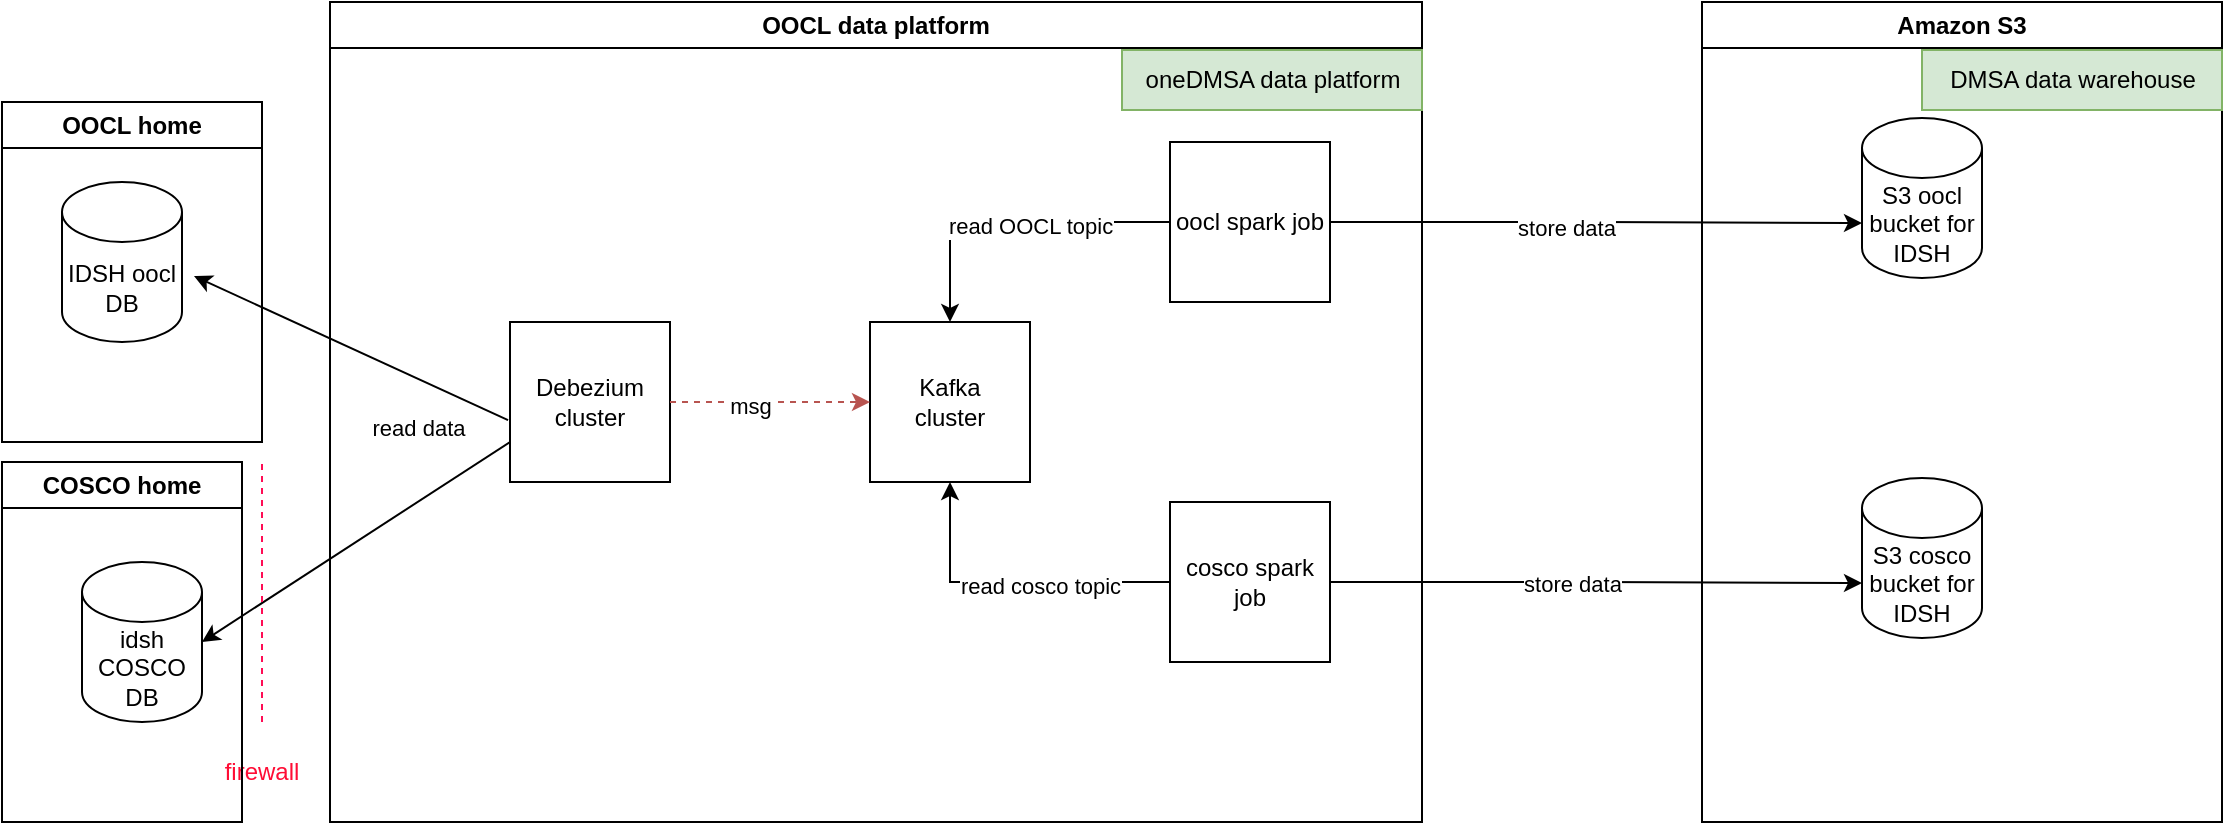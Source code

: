 <mxfile version="21.1.8" type="github">
  <diagram id="C5RBs43oDa-KdzZeNtuy" name="Page-1">
    <mxGraphModel dx="1434" dy="764" grid="1" gridSize="10" guides="1" tooltips="1" connect="1" arrows="1" fold="1" page="1" pageScale="1" pageWidth="827" pageHeight="1169" math="0" shadow="0">
      <root>
        <mxCell id="WIyWlLk6GJQsqaUBKTNV-0" />
        <mxCell id="WIyWlLk6GJQsqaUBKTNV-1" parent="WIyWlLk6GJQsqaUBKTNV-0" />
        <mxCell id="fh893t8nvmRz90Sv5jeE-0" value="OOCL data platform" style="swimlane;whiteSpace=wrap;html=1;" vertex="1" parent="WIyWlLk6GJQsqaUBKTNV-1">
          <mxGeometry x="164" y="360" width="546" height="410" as="geometry" />
        </mxCell>
        <mxCell id="fh893t8nvmRz90Sv5jeE-6" value="Debezium&lt;br&gt;cluster" style="whiteSpace=wrap;html=1;aspect=fixed;" vertex="1" parent="fh893t8nvmRz90Sv5jeE-0">
          <mxGeometry x="90" y="160" width="80" height="80" as="geometry" />
        </mxCell>
        <mxCell id="fh893t8nvmRz90Sv5jeE-7" value="Kafka&lt;br&gt;cluster" style="whiteSpace=wrap;html=1;aspect=fixed;" vertex="1" parent="fh893t8nvmRz90Sv5jeE-0">
          <mxGeometry x="270" y="160" width="80" height="80" as="geometry" />
        </mxCell>
        <mxCell id="fh893t8nvmRz90Sv5jeE-13" value="" style="endArrow=classic;html=1;rounded=0;exitX=1;exitY=0.5;exitDx=0;exitDy=0;fillColor=#f8cecc;strokeColor=#b85450;dashed=1;" edge="1" parent="fh893t8nvmRz90Sv5jeE-0" source="fh893t8nvmRz90Sv5jeE-6" target="fh893t8nvmRz90Sv5jeE-7">
          <mxGeometry width="50" height="50" relative="1" as="geometry">
            <mxPoint x="360" y="380" as="sourcePoint" />
            <mxPoint x="410" y="330" as="targetPoint" />
          </mxGeometry>
        </mxCell>
        <mxCell id="fh893t8nvmRz90Sv5jeE-15" value="msg" style="edgeLabel;html=1;align=center;verticalAlign=middle;resizable=0;points=[];" vertex="1" connectable="0" parent="fh893t8nvmRz90Sv5jeE-13">
          <mxGeometry x="-0.2" y="-2" relative="1" as="geometry">
            <mxPoint as="offset" />
          </mxGeometry>
        </mxCell>
        <mxCell id="fh893t8nvmRz90Sv5jeE-20" style="edgeStyle=orthogonalEdgeStyle;rounded=0;orthogonalLoop=1;jettySize=auto;html=1;entryX=0.5;entryY=0;entryDx=0;entryDy=0;" edge="1" parent="fh893t8nvmRz90Sv5jeE-0" source="fh893t8nvmRz90Sv5jeE-16" target="fh893t8nvmRz90Sv5jeE-7">
          <mxGeometry relative="1" as="geometry" />
        </mxCell>
        <mxCell id="fh893t8nvmRz90Sv5jeE-21" value="read OOCL topic" style="edgeLabel;html=1;align=center;verticalAlign=middle;resizable=0;points=[];" vertex="1" connectable="0" parent="fh893t8nvmRz90Sv5jeE-20">
          <mxGeometry x="-0.125" y="2" relative="1" as="geometry">
            <mxPoint as="offset" />
          </mxGeometry>
        </mxCell>
        <mxCell id="fh893t8nvmRz90Sv5jeE-16" value="oocl spark job" style="whiteSpace=wrap;html=1;aspect=fixed;" vertex="1" parent="fh893t8nvmRz90Sv5jeE-0">
          <mxGeometry x="420" y="70" width="80" height="80" as="geometry" />
        </mxCell>
        <mxCell id="fh893t8nvmRz90Sv5jeE-19" style="edgeStyle=orthogonalEdgeStyle;rounded=0;orthogonalLoop=1;jettySize=auto;html=1;entryX=0.5;entryY=1;entryDx=0;entryDy=0;" edge="1" parent="fh893t8nvmRz90Sv5jeE-0" source="fh893t8nvmRz90Sv5jeE-17" target="fh893t8nvmRz90Sv5jeE-7">
          <mxGeometry relative="1" as="geometry" />
        </mxCell>
        <mxCell id="fh893t8nvmRz90Sv5jeE-22" value="read cosco topic" style="edgeLabel;html=1;align=center;verticalAlign=middle;resizable=0;points=[];" vertex="1" connectable="0" parent="fh893t8nvmRz90Sv5jeE-19">
          <mxGeometry x="-0.188" y="2" relative="1" as="geometry">
            <mxPoint as="offset" />
          </mxGeometry>
        </mxCell>
        <mxCell id="fh893t8nvmRz90Sv5jeE-17" value="cosco spark job" style="whiteSpace=wrap;html=1;aspect=fixed;" vertex="1" parent="fh893t8nvmRz90Sv5jeE-0">
          <mxGeometry x="420" y="250" width="80" height="80" as="geometry" />
        </mxCell>
        <mxCell id="fh893t8nvmRz90Sv5jeE-28" value="oneDMSA data platform" style="text;html=1;align=center;verticalAlign=middle;resizable=0;points=[];autosize=1;strokeColor=#82b366;fillColor=#d5e8d4;" vertex="1" parent="fh893t8nvmRz90Sv5jeE-0">
          <mxGeometry x="396" y="24" width="150" height="30" as="geometry" />
        </mxCell>
        <mxCell id="fh893t8nvmRz90Sv5jeE-3" value="Amazon S3" style="swimlane;whiteSpace=wrap;html=1;" vertex="1" parent="WIyWlLk6GJQsqaUBKTNV-1">
          <mxGeometry x="850" y="360" width="260" height="410" as="geometry" />
        </mxCell>
        <mxCell id="fh893t8nvmRz90Sv5jeE-1" value="S3 oocl bucket for IDSH" style="shape=cylinder3;whiteSpace=wrap;html=1;boundedLbl=1;backgroundOutline=1;size=15;" vertex="1" parent="fh893t8nvmRz90Sv5jeE-3">
          <mxGeometry x="80" y="58" width="60" height="80" as="geometry" />
        </mxCell>
        <mxCell id="fh893t8nvmRz90Sv5jeE-2" value="S3 cosco bucket for IDSH" style="shape=cylinder3;whiteSpace=wrap;html=1;boundedLbl=1;backgroundOutline=1;size=15;" vertex="1" parent="fh893t8nvmRz90Sv5jeE-3">
          <mxGeometry x="80" y="238" width="60" height="80" as="geometry" />
        </mxCell>
        <mxCell id="fh893t8nvmRz90Sv5jeE-27" value="DMSA data warehouse" style="text;html=1;align=center;verticalAlign=middle;resizable=0;points=[];autosize=1;strokeColor=#82b366;fillColor=#d5e8d4;" vertex="1" parent="fh893t8nvmRz90Sv5jeE-3">
          <mxGeometry x="110" y="24" width="150" height="30" as="geometry" />
        </mxCell>
        <mxCell id="fh893t8nvmRz90Sv5jeE-4" value="idsh COSCO DB" style="shape=cylinder3;whiteSpace=wrap;html=1;boundedLbl=1;backgroundOutline=1;size=15;" vertex="1" parent="WIyWlLk6GJQsqaUBKTNV-1">
          <mxGeometry x="40" y="640" width="60" height="80" as="geometry" />
        </mxCell>
        <mxCell id="fh893t8nvmRz90Sv5jeE-5" value="IDSH oocl DB" style="shape=cylinder3;whiteSpace=wrap;html=1;boundedLbl=1;backgroundOutline=1;size=15;" vertex="1" parent="WIyWlLk6GJQsqaUBKTNV-1">
          <mxGeometry x="30" y="450" width="60" height="80" as="geometry" />
        </mxCell>
        <mxCell id="fh893t8nvmRz90Sv5jeE-8" value="" style="endArrow=classic;html=1;rounded=0;exitX=-0.012;exitY=0.613;exitDx=0;exitDy=0;exitPerimeter=0;entryX=1.1;entryY=0.588;entryDx=0;entryDy=0;entryPerimeter=0;" edge="1" parent="WIyWlLk6GJQsqaUBKTNV-1" source="fh893t8nvmRz90Sv5jeE-6" target="fh893t8nvmRz90Sv5jeE-5">
          <mxGeometry width="50" height="50" relative="1" as="geometry">
            <mxPoint x="540" y="670" as="sourcePoint" />
            <mxPoint x="590" y="620" as="targetPoint" />
          </mxGeometry>
        </mxCell>
        <mxCell id="fh893t8nvmRz90Sv5jeE-9" value="read data" style="edgeLabel;html=1;align=center;verticalAlign=middle;resizable=0;points=[];" vertex="1" connectable="0" parent="fh893t8nvmRz90Sv5jeE-8">
          <mxGeometry x="0.283" y="1" relative="1" as="geometry">
            <mxPoint x="56" y="49" as="offset" />
          </mxGeometry>
        </mxCell>
        <mxCell id="fh893t8nvmRz90Sv5jeE-10" value="" style="endArrow=classic;html=1;rounded=0;exitX=0;exitY=0.75;exitDx=0;exitDy=0;entryX=1;entryY=0.5;entryDx=0;entryDy=0;entryPerimeter=0;" edge="1" parent="WIyWlLk6GJQsqaUBKTNV-1" source="fh893t8nvmRz90Sv5jeE-6" target="fh893t8nvmRz90Sv5jeE-4">
          <mxGeometry width="50" height="50" relative="1" as="geometry">
            <mxPoint x="540" y="670" as="sourcePoint" />
            <mxPoint x="590" y="620" as="targetPoint" />
          </mxGeometry>
        </mxCell>
        <mxCell id="fh893t8nvmRz90Sv5jeE-11" value="" style="endArrow=none;dashed=1;html=1;rounded=0;strokeColor=#FF0D55;" edge="1" parent="WIyWlLk6GJQsqaUBKTNV-1">
          <mxGeometry width="50" height="50" relative="1" as="geometry">
            <mxPoint x="130" y="720" as="sourcePoint" />
            <mxPoint x="130" y="590" as="targetPoint" />
          </mxGeometry>
        </mxCell>
        <mxCell id="fh893t8nvmRz90Sv5jeE-12" value="&lt;font color=&quot;#ff0d35&quot;&gt;firewall&lt;/font&gt;" style="text;html=1;strokeColor=none;fillColor=none;align=center;verticalAlign=middle;whiteSpace=wrap;rounded=0;" vertex="1" parent="WIyWlLk6GJQsqaUBKTNV-1">
          <mxGeometry x="100" y="730" width="60" height="30" as="geometry" />
        </mxCell>
        <mxCell id="fh893t8nvmRz90Sv5jeE-23" style="edgeStyle=orthogonalEdgeStyle;rounded=0;orthogonalLoop=1;jettySize=auto;html=1;entryX=0;entryY=0;entryDx=0;entryDy=52.5;entryPerimeter=0;" edge="1" parent="WIyWlLk6GJQsqaUBKTNV-1" source="fh893t8nvmRz90Sv5jeE-16" target="fh893t8nvmRz90Sv5jeE-1">
          <mxGeometry relative="1" as="geometry" />
        </mxCell>
        <mxCell id="fh893t8nvmRz90Sv5jeE-25" value="store data" style="edgeLabel;html=1;align=center;verticalAlign=middle;resizable=0;points=[];" vertex="1" connectable="0" parent="fh893t8nvmRz90Sv5jeE-23">
          <mxGeometry x="-0.114" y="-3" relative="1" as="geometry">
            <mxPoint as="offset" />
          </mxGeometry>
        </mxCell>
        <mxCell id="fh893t8nvmRz90Sv5jeE-24" style="edgeStyle=orthogonalEdgeStyle;rounded=0;orthogonalLoop=1;jettySize=auto;html=1;entryX=0;entryY=0;entryDx=0;entryDy=52.5;entryPerimeter=0;" edge="1" parent="WIyWlLk6GJQsqaUBKTNV-1" source="fh893t8nvmRz90Sv5jeE-17" target="fh893t8nvmRz90Sv5jeE-2">
          <mxGeometry relative="1" as="geometry" />
        </mxCell>
        <mxCell id="fh893t8nvmRz90Sv5jeE-26" value="store data" style="edgeLabel;html=1;align=center;verticalAlign=middle;resizable=0;points=[];" vertex="1" connectable="0" parent="fh893t8nvmRz90Sv5jeE-24">
          <mxGeometry x="-0.092" y="-1" relative="1" as="geometry">
            <mxPoint as="offset" />
          </mxGeometry>
        </mxCell>
        <mxCell id="fh893t8nvmRz90Sv5jeE-29" value="COSCO home" style="swimlane;whiteSpace=wrap;html=1;" vertex="1" parent="WIyWlLk6GJQsqaUBKTNV-1">
          <mxGeometry y="590" width="120" height="180" as="geometry" />
        </mxCell>
        <mxCell id="fh893t8nvmRz90Sv5jeE-30" value="OOCL home" style="swimlane;whiteSpace=wrap;html=1;" vertex="1" parent="WIyWlLk6GJQsqaUBKTNV-1">
          <mxGeometry y="410" width="130" height="170" as="geometry" />
        </mxCell>
      </root>
    </mxGraphModel>
  </diagram>
</mxfile>
